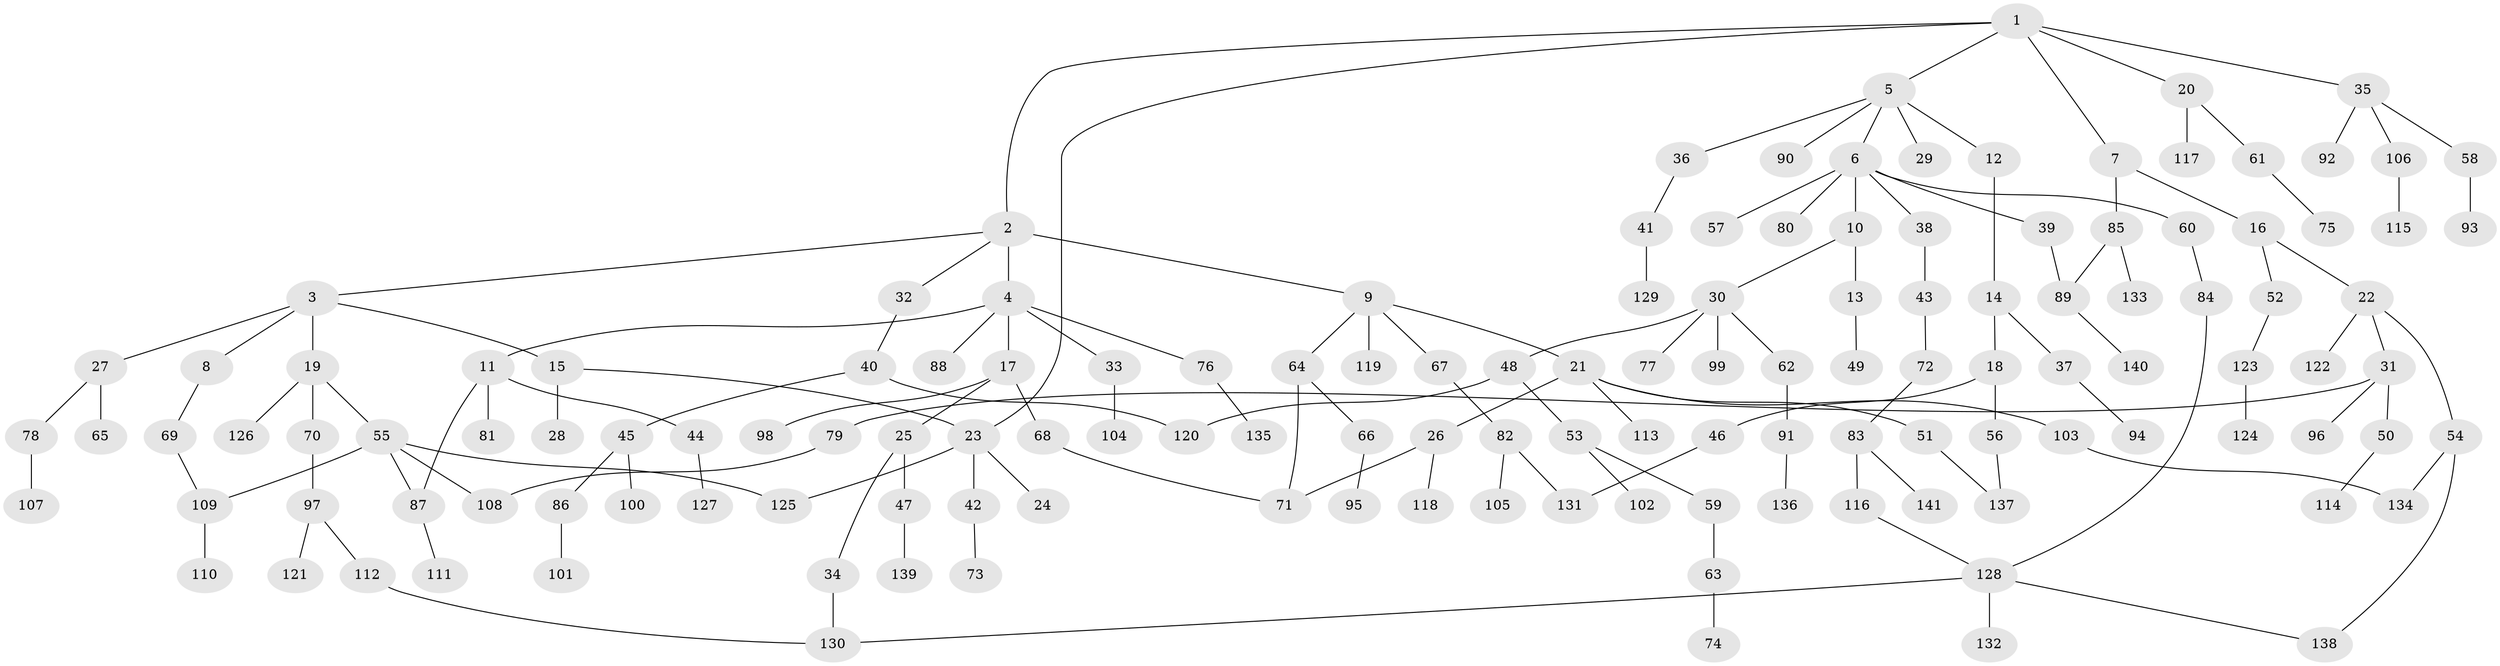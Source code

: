 // coarse degree distribution, {2: 0.3163265306122449, 1: 0.4489795918367347, 8: 0.01020408163265306, 4: 0.02040816326530612, 5: 0.05102040816326531, 3: 0.11224489795918367, 9: 0.01020408163265306, 10: 0.01020408163265306, 16: 0.01020408163265306, 7: 0.01020408163265306}
// Generated by graph-tools (version 1.1) at 2025/45/03/04/25 21:45:17]
// undirected, 141 vertices, 156 edges
graph export_dot {
graph [start="1"]
  node [color=gray90,style=filled];
  1;
  2;
  3;
  4;
  5;
  6;
  7;
  8;
  9;
  10;
  11;
  12;
  13;
  14;
  15;
  16;
  17;
  18;
  19;
  20;
  21;
  22;
  23;
  24;
  25;
  26;
  27;
  28;
  29;
  30;
  31;
  32;
  33;
  34;
  35;
  36;
  37;
  38;
  39;
  40;
  41;
  42;
  43;
  44;
  45;
  46;
  47;
  48;
  49;
  50;
  51;
  52;
  53;
  54;
  55;
  56;
  57;
  58;
  59;
  60;
  61;
  62;
  63;
  64;
  65;
  66;
  67;
  68;
  69;
  70;
  71;
  72;
  73;
  74;
  75;
  76;
  77;
  78;
  79;
  80;
  81;
  82;
  83;
  84;
  85;
  86;
  87;
  88;
  89;
  90;
  91;
  92;
  93;
  94;
  95;
  96;
  97;
  98;
  99;
  100;
  101;
  102;
  103;
  104;
  105;
  106;
  107;
  108;
  109;
  110;
  111;
  112;
  113;
  114;
  115;
  116;
  117;
  118;
  119;
  120;
  121;
  122;
  123;
  124;
  125;
  126;
  127;
  128;
  129;
  130;
  131;
  132;
  133;
  134;
  135;
  136;
  137;
  138;
  139;
  140;
  141;
  1 -- 2;
  1 -- 5;
  1 -- 7;
  1 -- 20;
  1 -- 35;
  1 -- 23;
  2 -- 3;
  2 -- 4;
  2 -- 9;
  2 -- 32;
  3 -- 8;
  3 -- 15;
  3 -- 19;
  3 -- 27;
  4 -- 11;
  4 -- 17;
  4 -- 33;
  4 -- 76;
  4 -- 88;
  5 -- 6;
  5 -- 12;
  5 -- 29;
  5 -- 36;
  5 -- 90;
  6 -- 10;
  6 -- 38;
  6 -- 39;
  6 -- 57;
  6 -- 60;
  6 -- 80;
  7 -- 16;
  7 -- 85;
  8 -- 69;
  9 -- 21;
  9 -- 64;
  9 -- 67;
  9 -- 119;
  10 -- 13;
  10 -- 30;
  11 -- 44;
  11 -- 81;
  11 -- 87;
  12 -- 14;
  13 -- 49;
  14 -- 18;
  14 -- 37;
  15 -- 23;
  15 -- 28;
  16 -- 22;
  16 -- 52;
  17 -- 25;
  17 -- 68;
  17 -- 98;
  18 -- 46;
  18 -- 56;
  19 -- 55;
  19 -- 70;
  19 -- 126;
  20 -- 61;
  20 -- 117;
  21 -- 26;
  21 -- 51;
  21 -- 103;
  21 -- 113;
  22 -- 31;
  22 -- 54;
  22 -- 122;
  23 -- 24;
  23 -- 42;
  23 -- 125;
  25 -- 34;
  25 -- 47;
  26 -- 118;
  26 -- 71;
  27 -- 65;
  27 -- 78;
  30 -- 48;
  30 -- 62;
  30 -- 77;
  30 -- 99;
  31 -- 50;
  31 -- 79;
  31 -- 96;
  32 -- 40;
  33 -- 104;
  34 -- 130;
  35 -- 58;
  35 -- 92;
  35 -- 106;
  36 -- 41;
  37 -- 94;
  38 -- 43;
  39 -- 89;
  40 -- 45;
  40 -- 120;
  41 -- 129;
  42 -- 73;
  43 -- 72;
  44 -- 127;
  45 -- 86;
  45 -- 100;
  46 -- 131;
  47 -- 139;
  48 -- 53;
  48 -- 120;
  50 -- 114;
  51 -- 137;
  52 -- 123;
  53 -- 59;
  53 -- 102;
  54 -- 134;
  54 -- 138;
  55 -- 87;
  55 -- 109;
  55 -- 125;
  55 -- 108;
  56 -- 137;
  58 -- 93;
  59 -- 63;
  60 -- 84;
  61 -- 75;
  62 -- 91;
  63 -- 74;
  64 -- 66;
  64 -- 71;
  66 -- 95;
  67 -- 82;
  68 -- 71;
  69 -- 109;
  70 -- 97;
  72 -- 83;
  76 -- 135;
  78 -- 107;
  79 -- 108;
  82 -- 105;
  82 -- 131;
  83 -- 116;
  83 -- 141;
  84 -- 128;
  85 -- 89;
  85 -- 133;
  86 -- 101;
  87 -- 111;
  89 -- 140;
  91 -- 136;
  97 -- 112;
  97 -- 121;
  103 -- 134;
  106 -- 115;
  109 -- 110;
  112 -- 130;
  116 -- 128;
  123 -- 124;
  128 -- 130;
  128 -- 132;
  128 -- 138;
}
